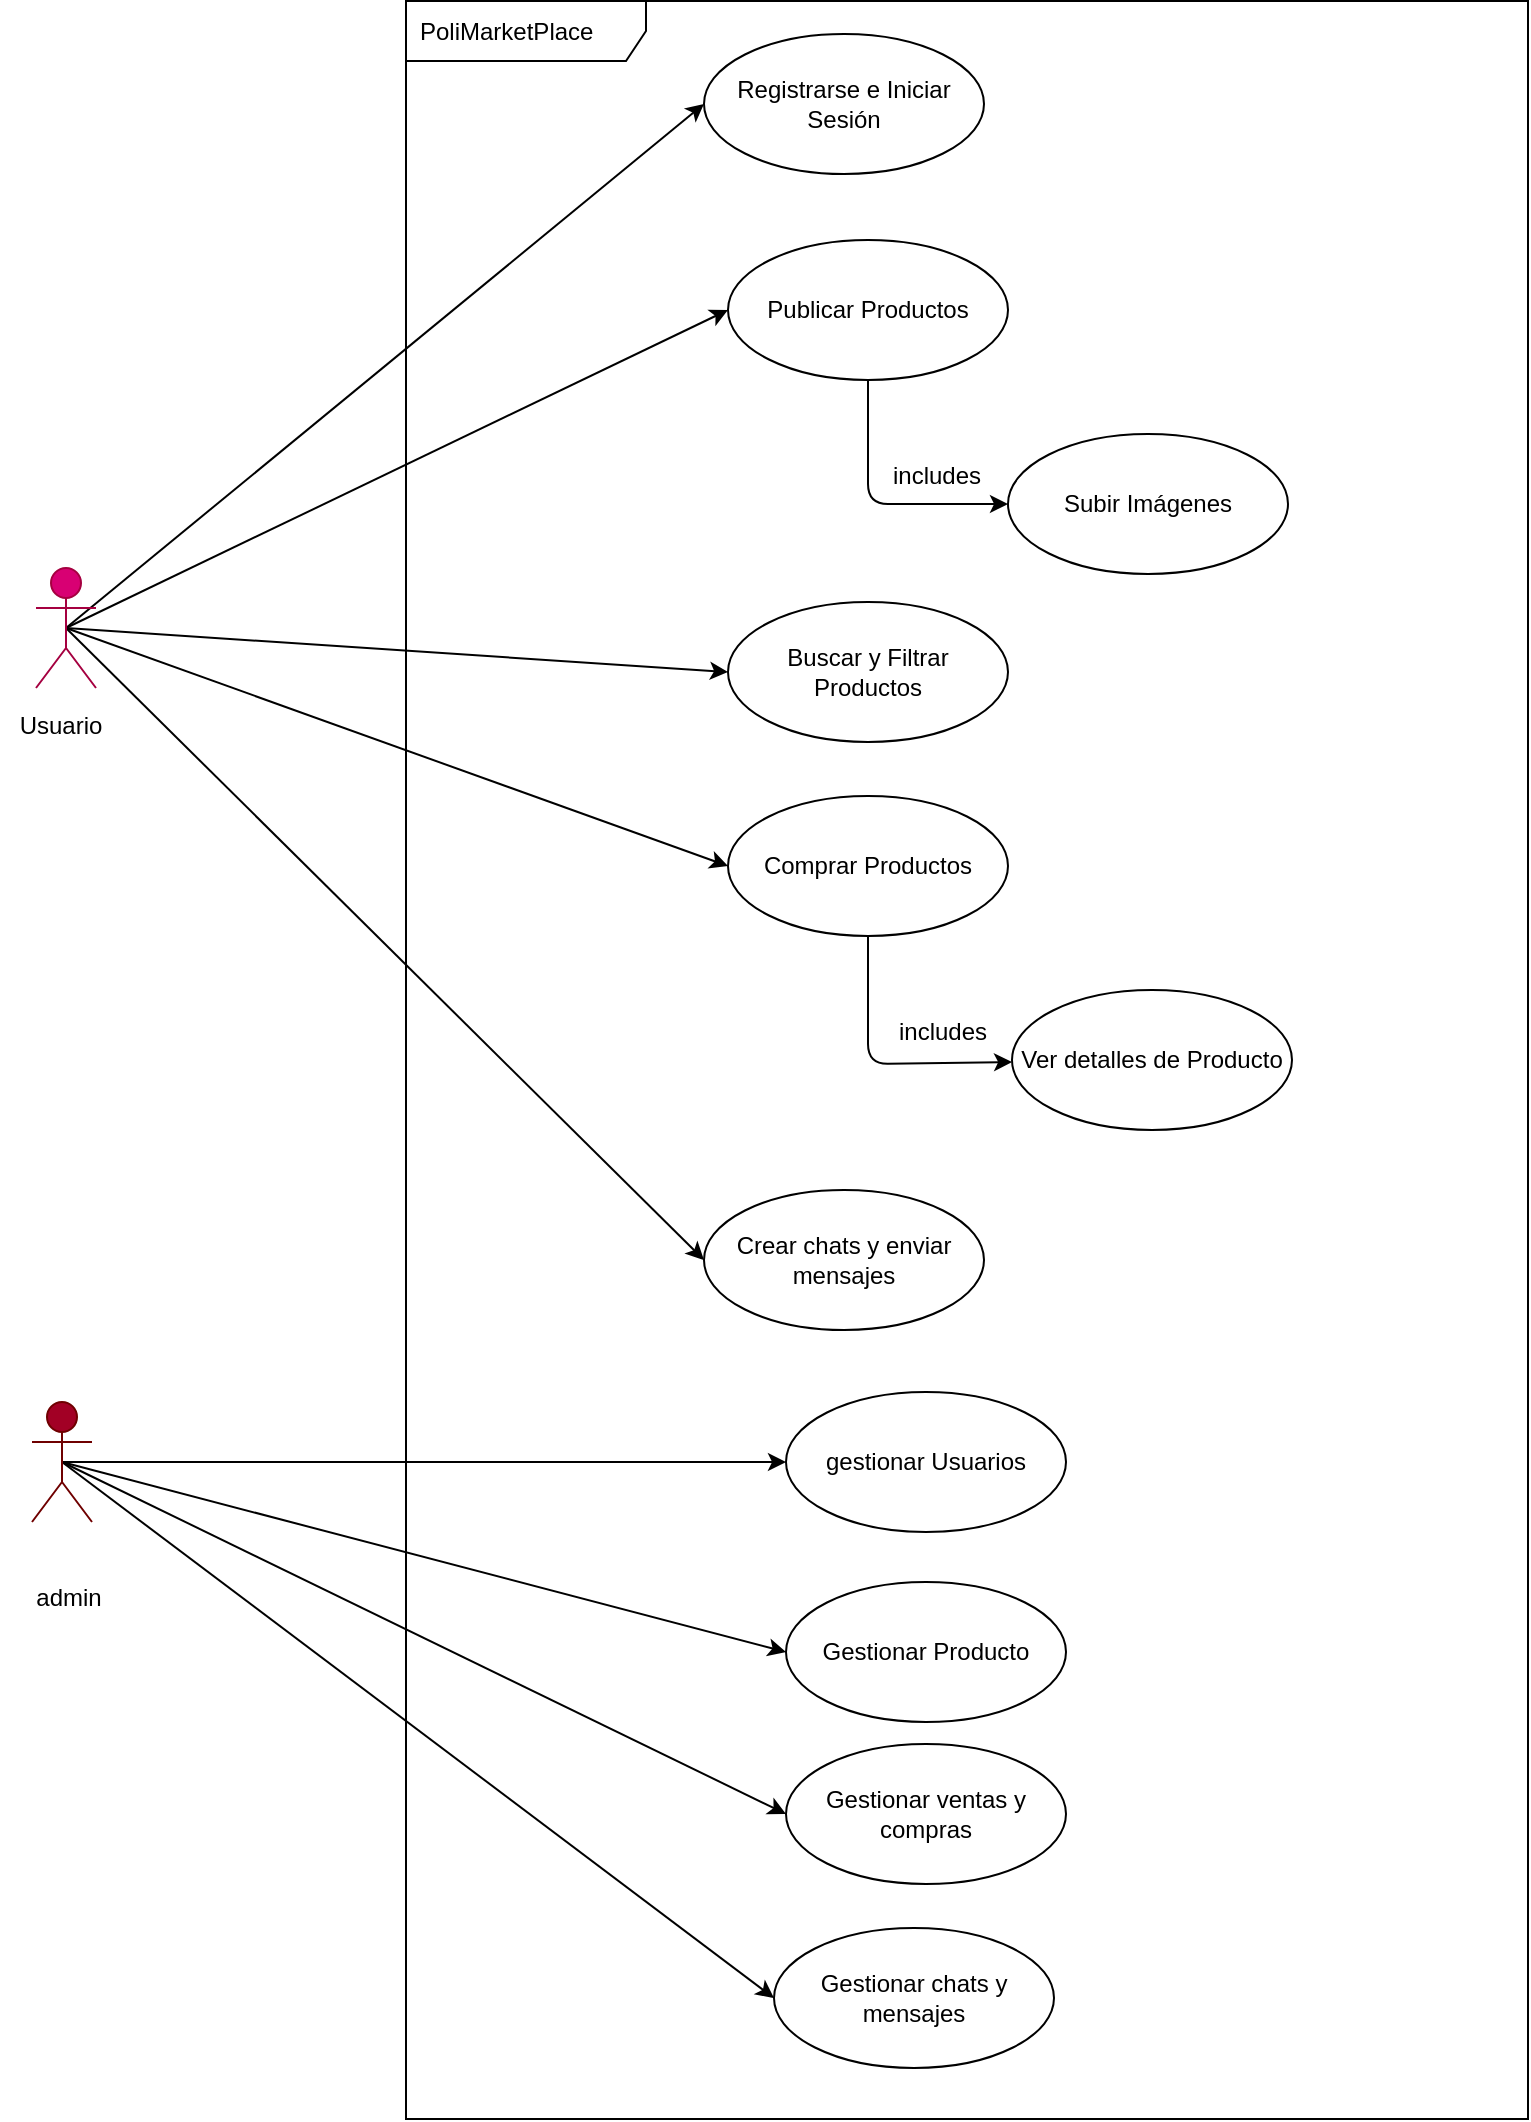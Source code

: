<mxfile>
    <diagram id="IvHRyDpZsR4SscQNOfM9" name="Page-1">
        <mxGraphModel dx="2000" dy="1526" grid="0" gridSize="10" guides="1" tooltips="1" connect="1" arrows="1" fold="1" page="0" pageScale="1" pageWidth="850" pageHeight="1100" math="0" shadow="0">
            <root>
                <mxCell id="0"/>
                <mxCell id="1" parent="0"/>
                <mxCell id="37" style="edgeStyle=none;html=1;exitX=0.5;exitY=0.5;exitDx=0;exitDy=0;exitPerimeter=0;entryX=0;entryY=0.5;entryDx=0;entryDy=0;" edge="1" parent="1" source="3" target="36">
                    <mxGeometry relative="1" as="geometry"/>
                </mxCell>
                <mxCell id="51" style="edgeStyle=none;html=1;exitX=0.5;exitY=0.5;exitDx=0;exitDy=0;exitPerimeter=0;entryX=0;entryY=0.5;entryDx=0;entryDy=0;" edge="1" parent="1" source="3" target="50">
                    <mxGeometry relative="1" as="geometry"/>
                </mxCell>
                <mxCell id="52" style="edgeStyle=none;html=1;exitX=0.5;exitY=0.5;exitDx=0;exitDy=0;exitPerimeter=0;entryX=0;entryY=0.5;entryDx=0;entryDy=0;" edge="1" parent="1" source="3" target="44">
                    <mxGeometry relative="1" as="geometry"/>
                </mxCell>
                <mxCell id="54" style="edgeStyle=none;html=1;exitX=0.5;exitY=0.5;exitDx=0;exitDy=0;exitPerimeter=0;entryX=0;entryY=0.5;entryDx=0;entryDy=0;" edge="1" parent="1" source="3" target="12">
                    <mxGeometry relative="1" as="geometry"/>
                </mxCell>
                <mxCell id="3" value="Auto" style="shape=umlActor;verticalLabelPosition=bottom;verticalAlign=top;html=1;fillColor=#a20025;fontColor=#ffffff;strokeColor=#6F0000;" parent="1" vertex="1">
                    <mxGeometry x="-49" y="428" width="30" height="60" as="geometry"/>
                </mxCell>
                <mxCell id="4" style="edgeStyle=none;html=1;exitX=0.5;exitY=0.5;exitDx=0;exitDy=0;exitPerimeter=0;entryX=0;entryY=0.5;entryDx=0;entryDy=0;" parent="1" source="5" target="18" edge="1">
                    <mxGeometry relative="1" as="geometry"/>
                </mxCell>
                <mxCell id="30" style="edgeStyle=none;html=1;exitX=0.5;exitY=0.5;exitDx=0;exitDy=0;exitPerimeter=0;entryX=0;entryY=0.5;entryDx=0;entryDy=0;" edge="1" parent="1" source="5" target="26">
                    <mxGeometry relative="1" as="geometry"/>
                </mxCell>
                <mxCell id="31" style="edgeStyle=none;html=1;exitX=0.5;exitY=0.5;exitDx=0;exitDy=0;exitPerimeter=0;entryX=0;entryY=0.5;entryDx=0;entryDy=0;" edge="1" parent="1" source="5" target="28">
                    <mxGeometry relative="1" as="geometry"/>
                </mxCell>
                <mxCell id="33" style="edgeStyle=none;html=1;exitX=0.5;exitY=0.5;exitDx=0;exitDy=0;exitPerimeter=0;entryX=0;entryY=0.5;entryDx=0;entryDy=0;" edge="1" parent="1" source="5" target="32">
                    <mxGeometry relative="1" as="geometry"/>
                </mxCell>
                <mxCell id="35" style="edgeStyle=none;html=1;exitX=0.5;exitY=0.5;exitDx=0;exitDy=0;exitPerimeter=0;entryX=0;entryY=0.5;entryDx=0;entryDy=0;" edge="1" parent="1" source="5" target="34">
                    <mxGeometry relative="1" as="geometry"/>
                </mxCell>
                <mxCell id="5" value="LectorQr" style="shape=umlActor;verticalLabelPosition=bottom;verticalAlign=top;html=1;fillColor=#d80073;fontColor=#ffffff;strokeColor=#A50040;" parent="1" vertex="1">
                    <mxGeometry x="-47" y="11" width="30" height="60" as="geometry"/>
                </mxCell>
                <mxCell id="12" value="gestionar Usuarios" style="ellipse;whiteSpace=wrap;html=1;" parent="1" vertex="1">
                    <mxGeometry x="328" y="423" width="140" height="70" as="geometry"/>
                </mxCell>
                <mxCell id="18" value="Registrarse e Iniciar Sesión" style="ellipse;whiteSpace=wrap;html=1;" parent="1" vertex="1">
                    <mxGeometry x="287" y="-256" width="140" height="70" as="geometry"/>
                </mxCell>
                <mxCell id="22" value="PoliMarketPlace" style="shape=umlFrame;whiteSpace=wrap;html=1;width=120;height=30;boundedLbl=1;verticalAlign=middle;align=left;spacingLeft=5;" parent="1" vertex="1">
                    <mxGeometry x="138" y="-272.5" width="561" height="1059" as="geometry"/>
                </mxCell>
                <mxCell id="25" value="admin" style="text;html=1;align=center;verticalAlign=middle;resizable=0;points=[];autosize=1;strokeColor=none;fillColor=none;" parent="1" vertex="1">
                    <mxGeometry x="-61" y="511" width="60" height="30" as="geometry"/>
                </mxCell>
                <mxCell id="46" style="edgeStyle=none;html=1;exitX=0.5;exitY=1;exitDx=0;exitDy=0;entryX=0;entryY=0.5;entryDx=0;entryDy=0;" edge="1" parent="1" source="26" target="42">
                    <mxGeometry relative="1" as="geometry">
                        <Array as="points">
                            <mxPoint x="369" y="-21"/>
                        </Array>
                    </mxGeometry>
                </mxCell>
                <mxCell id="26" value="Publicar Productos" style="ellipse;whiteSpace=wrap;html=1;" vertex="1" parent="1">
                    <mxGeometry x="299" y="-153" width="140" height="70" as="geometry"/>
                </mxCell>
                <mxCell id="28" value="Buscar y Filtrar Productos" style="ellipse;whiteSpace=wrap;html=1;" vertex="1" parent="1">
                    <mxGeometry x="299" y="28" width="140" height="70" as="geometry"/>
                </mxCell>
                <mxCell id="39" style="edgeStyle=none;html=1;exitX=0.5;exitY=1;exitDx=0;exitDy=0;" edge="1" parent="1" source="32" target="38">
                    <mxGeometry relative="1" as="geometry">
                        <Array as="points">
                            <mxPoint x="369" y="259"/>
                        </Array>
                    </mxGeometry>
                </mxCell>
                <mxCell id="32" value="Comprar Productos" style="ellipse;whiteSpace=wrap;html=1;" vertex="1" parent="1">
                    <mxGeometry x="299" y="125" width="140" height="70" as="geometry"/>
                </mxCell>
                <mxCell id="34" value="Crear chats y enviar mensajes" style="ellipse;whiteSpace=wrap;html=1;" vertex="1" parent="1">
                    <mxGeometry x="287" y="322" width="140" height="70" as="geometry"/>
                </mxCell>
                <mxCell id="36" value="Gestionar Producto" style="ellipse;whiteSpace=wrap;html=1;" vertex="1" parent="1">
                    <mxGeometry x="328" y="518" width="140" height="70" as="geometry"/>
                </mxCell>
                <mxCell id="38" value="Ver detalles de Producto" style="ellipse;whiteSpace=wrap;html=1;" vertex="1" parent="1">
                    <mxGeometry x="441" y="222" width="140" height="70" as="geometry"/>
                </mxCell>
                <mxCell id="42" value="Subir Imágenes" style="ellipse;whiteSpace=wrap;html=1;" vertex="1" parent="1">
                    <mxGeometry x="439" y="-56" width="140" height="70" as="geometry"/>
                </mxCell>
                <mxCell id="44" value="Gestionar ventas y compras" style="ellipse;whiteSpace=wrap;html=1;" vertex="1" parent="1">
                    <mxGeometry x="328" y="599" width="140" height="70" as="geometry"/>
                </mxCell>
                <mxCell id="47" value="Usuario" style="text;html=1;align=center;verticalAlign=middle;resizable=0;points=[];autosize=1;strokeColor=none;fillColor=none;" vertex="1" parent="1">
                    <mxGeometry x="-65" y="75" width="60" height="30" as="geometry"/>
                </mxCell>
                <mxCell id="48" value="includes" style="text;html=1;align=center;verticalAlign=middle;resizable=0;points=[];autosize=1;strokeColor=none;fillColor=none;" vertex="1" parent="1">
                    <mxGeometry x="375" y="230" width="62" height="26" as="geometry"/>
                </mxCell>
                <mxCell id="49" value="includes" style="text;html=1;align=center;verticalAlign=middle;resizable=0;points=[];autosize=1;strokeColor=none;fillColor=none;" vertex="1" parent="1">
                    <mxGeometry x="372" y="-48" width="62" height="26" as="geometry"/>
                </mxCell>
                <mxCell id="50" value="Gestionar chats y mensajes" style="ellipse;whiteSpace=wrap;html=1;" vertex="1" parent="1">
                    <mxGeometry x="322" y="691" width="140" height="70" as="geometry"/>
                </mxCell>
            </root>
        </mxGraphModel>
    </diagram>
</mxfile>